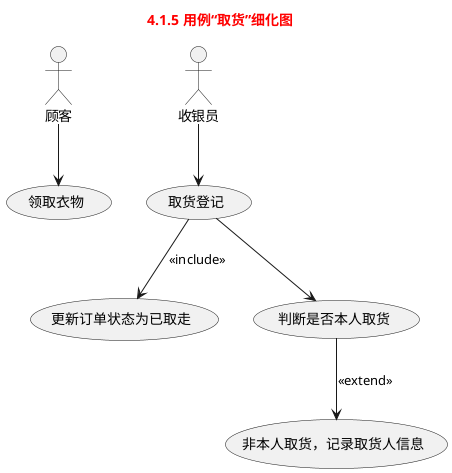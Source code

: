 @startuml
title <color:red><b>4.1.5 用例“取货”细化图</b></color>

actor 顾客 as Customer
actor 收银员 as Cashier

Customer --> (领取衣物)
Cashier --> (取货登记)

(取货登记) --> (更新订单状态为已取走) : <<include>>
(取货登记) --> (判断是否本人取货)

(判断是否本人取货) --> (非本人取货，记录取货人信息) : <<extend>>
@enduml
